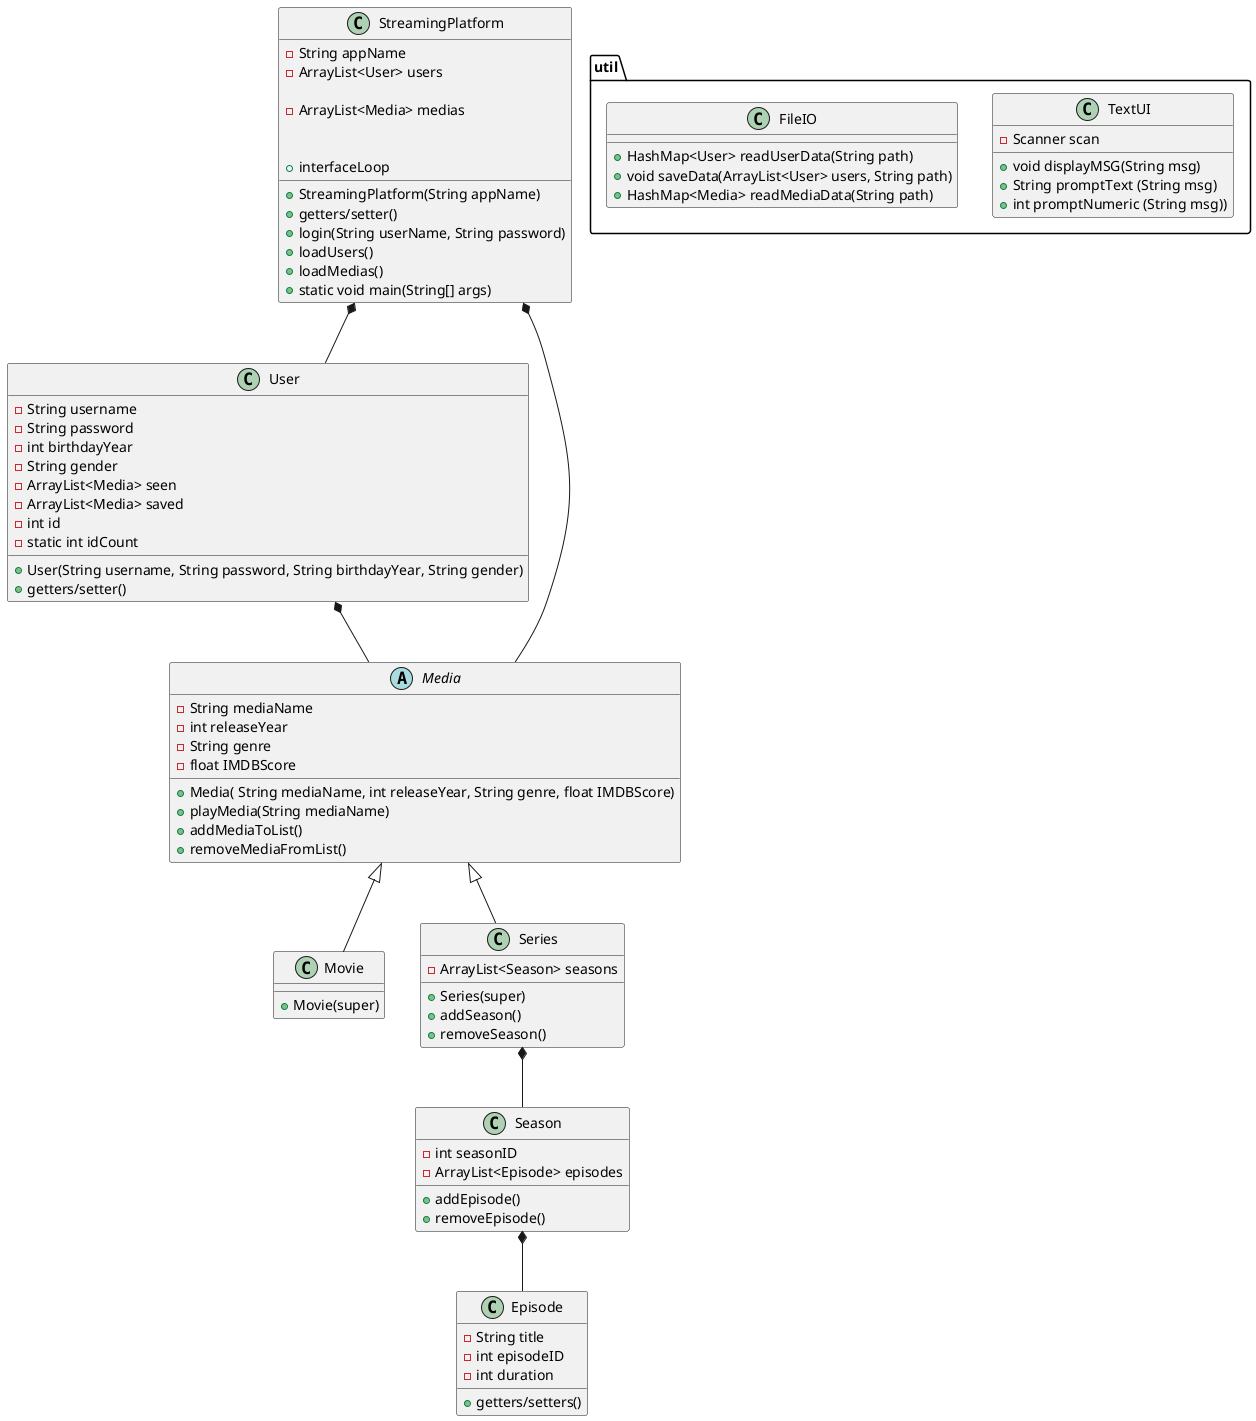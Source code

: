 @startuml

class StreamingPlatform{
- String appName
- ArrayList<User> users

- ArrayList<Media> medias
+ StreamingPlatform(String appName)


+ getters/setter()
+ login(String userName, String password)
+ loadUsers()
+ loadMedias()
+ interfaceLoop
+ static void main(String[] args)
}

class User{
- String username
- String password
- int birthdayYear
- String gender
- ArrayList<Media> seen
- ArrayList<Media> saved
- int id
- static int idCount

+ User(String username, String password, String birthdayYear, String gender)
+ getters/setter()

}

package "util"{

class TextUI{
- Scanner scan

+ void displayMSG(String msg)
+ String promptText (String msg)
+ int promptNumeric (String msg))
}

class FileIO{
+ HashMap<User> readUserData(String path)
+ void saveData(ArrayList<User> users, String path)
+ HashMap<Media> readMediaData(String path)
}

}

abstract class Media{
- String mediaName
- int releaseYear
- String genre
- float IMDBScore

+ Media( String mediaName, int releaseYear, String genre, float IMDBScore)
+ playMedia(String mediaName)
+ addMediaToList()
+ removeMediaFromList()
}

class Movie extends Media{
+ Movie(super)
}

class Series extends Media{
- ArrayList<Season> seasons
+ Series(super)
+ addSeason()
+ removeSeason()
}

class Season{
- int seasonID
- ArrayList<Episode> episodes
+ addEpisode()
+ removeEpisode()
}

class Episode{
- String title
- int episodeID
- int duration
+ getters/setters()
}

StreamingPlatform *-- Media

User *-- Media

StreamingPlatform *-- User

Series *-- Season

Season *-- Episode


@enduml